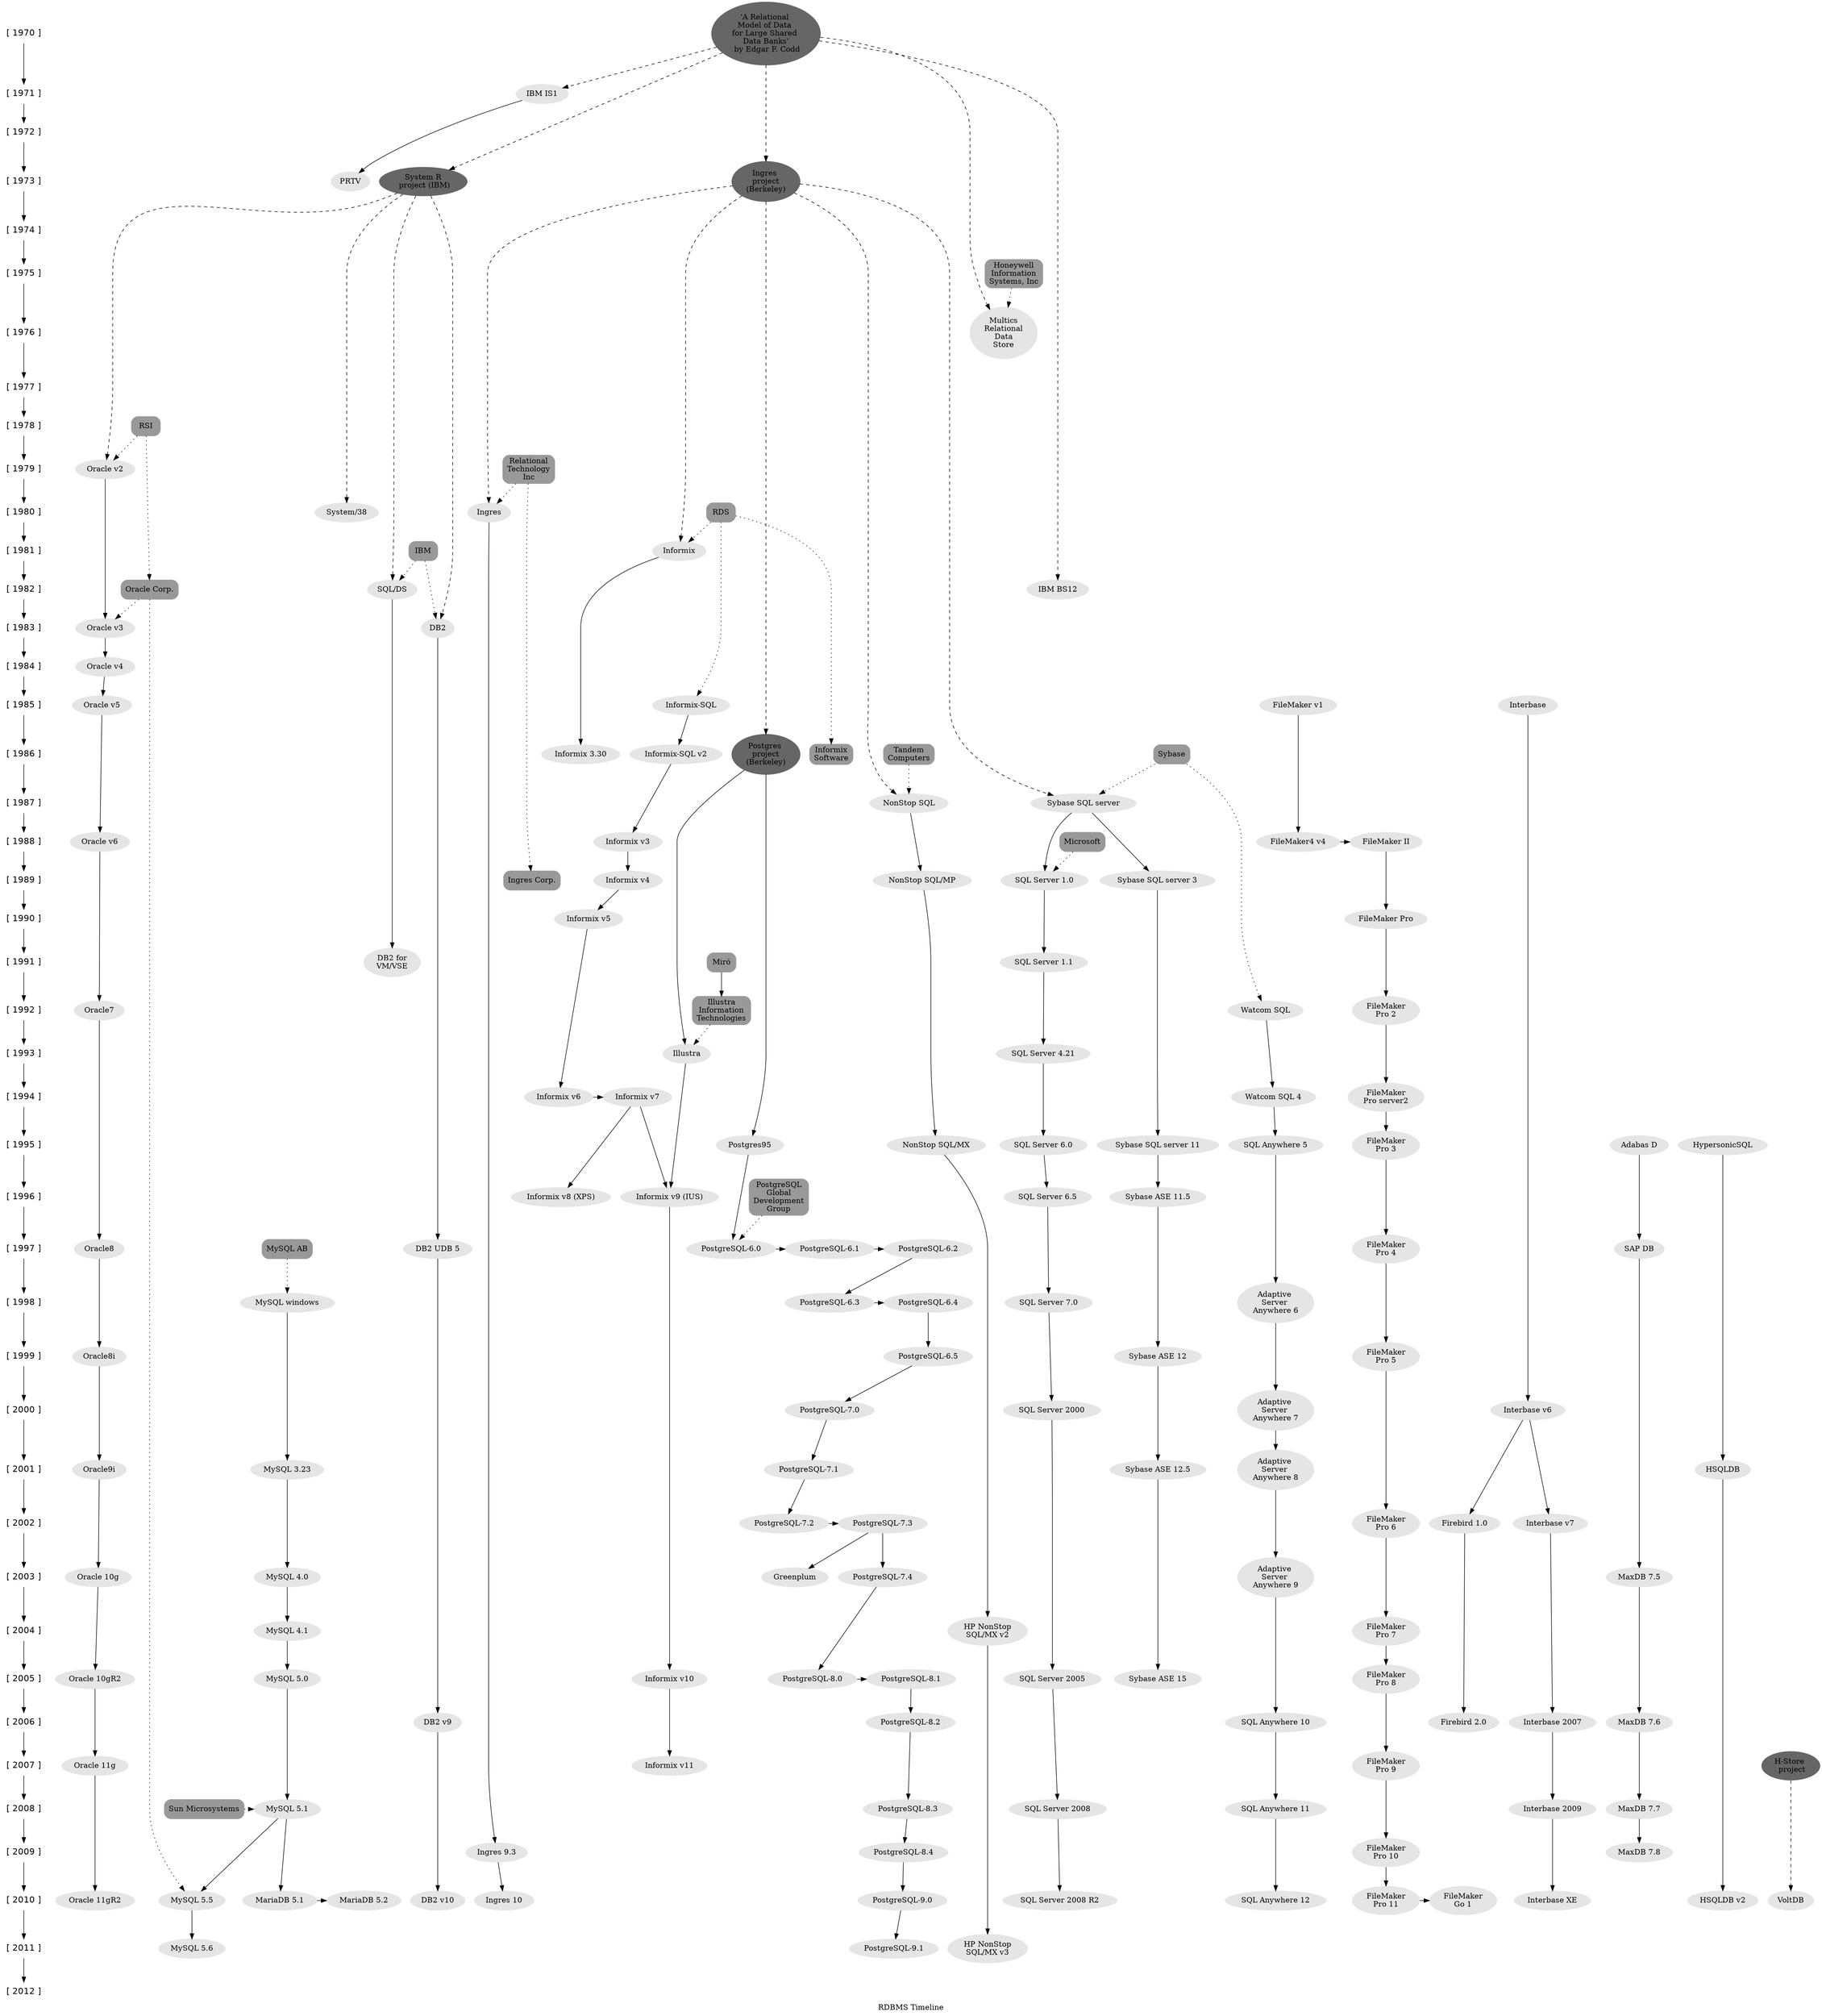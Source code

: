 /* RDBMS timeline
 * 
 * File: RDBMS_timeline.dot
 *
 * Author: Rafael Martinez Guerrero / PostgreSQL-es
 * E-mail: rafael@postgresql.org.es
 * Web: http://www.postgresql.org.es/
 *
 * GIT repository: http://www.github.com/rafaelma/rdbms-timeline
 * 
 * The intention of this project is to create a timeline diagram with
 * information about the main RDBMS since the 70' up until now.
 *
 * This is a work in progress. If you have information which can make
 * this diagram better, please do not hesitate to contact me or send a
 * patch via GITHUB.
 *
 *
 */

digraph RDBMS_timeline {
K=4;
label="RDBMS Timeline"
imap=yes;
rankdir=TB;
ratio=fill;

/* 
 * *********************
 *  Rank - definitions
 * *********************
*/

 {rank=same; "[ 1970 ]" "'A Relational \nModel of Data \nfor Large Shared \nData Banks'\n by Edgar F. Codd"}
 {rank=same; "[ 1971 ]" "IBM IS1"}
 {rank=same; "[ 1972 ]" }
 {rank=same; "[ 1973 ]" "PRTV" "System R\n project (IBM)" "Ingres \nproject\n(Berkeley)"}
 {rank=same; "[ 1974 ]" }
 {rank=same; "[ 1975 ]" }
 {rank=same; "[ 1976 ]" "Multics\nRelational\nData\nStore"}
 {rank=same; "[ 1977 ]" }
 {rank=same; "[ 1978 ]" }
 {rank=same; "[ 1979 ]" "Oracle v2"}
 {rank=same; "[ 1980 ]" "Ingres" "System/38"}
 {rank=same; "[ 1981 ]" "Informix"}
 {rank=same; "[ 1982 ]" "IBM BS12" "Oracle Corp." "SQL/DS"}
 {rank=same; "[ 1983 ]" "DB2" "Oracle v3"}
 {rank=same; "[ 1984 ]" "Oracle v4"}
 {rank=same; "[ 1985 ]" "FileMaker v1" "Informix-SQL" "Interbase" "Oracle v5"}
 {rank=same; "[ 1986 ]" "Informix\nSoftware" "Informix-SQL v2" "Informix 3.30" "Postgres \nproject\n(Berkeley)"}
 {rank=same; "[ 1987 ]" "NonStop SQL" "Sybase SQL server"}
 {rank=same; "[ 1988 ]" "FileMaker4 v4" "FileMaker II" "Informix v3" "Oracle v6"}
 {rank=same; "[ 1989 ]" "Informix v4" "Ingres Corp." "NonStop SQL/MP" "SQL Server 1.0" "Sybase SQL server 3"}
 {rank=same; "[ 1990 ]" "FileMaker Pro" "Informix v5"}
 {rank=same; "[ 1991 ]"  "DB2 for\nVM/VSE" "SQL Server 1.1"}
 {rank=same; "[ 1992 ]" "FileMaker\nPro 2" "Oracle7" "Watcom SQL"}
 {rank=same; "[ 1993 ]" "Illustra" "SQL Server 4.21"}
 {rank=same; "[ 1994 ]" "FileMaker\nPro server2" "Informix v6" "Informix v7" "Watcom SQL 4"}
 {rank=same; "[ 1995 ]" "Adabas D" "FileMaker\nPro 3" "HypersonicSQL" "NonStop SQL/MX" "Postgres95" "SQL Anywhere 5" "SQL Server 6.0" "Sybase SQL server 11"}
 {rank=same; "[ 1996 ]" "Informix v8 (XPS)" "Informix v9 (IUS)" "SQL Server 6.5" "Sybase ASE 11.5"}
 {rank=same; "[ 1997 ]" "DB2 UDB 5" "FileMaker\nPro 4" "PostgreSQL-6.0" "PostgreSQL-6.1" "PostgreSQL-6.2" "Oracle8" "SAP DB"}
 {rank=same; "[ 1998 ]" "Adaptive \nServer \nAnywhere 6" "MySQL windows" "PostgreSQL-6.3" "PostgreSQL-6.4" "SQL Server 7.0"}
 {rank=same; "[ 1999 ]" "FileMaker\nPro 5" "PostgreSQL-6.5" "Oracle8i" "Sybase ASE 12"}
 {rank=same; "[ 2000 ]" "Adaptive \nServer \nAnywhere 7" "Interbase v6" "PostgreSQL-7.0" "SQL Server 2000"}
 {rank=same; "[ 2001 ]" "Adaptive \nServer \nAnywhere 8" "HSQLDB" "MySQL 3.23" "Oracle9i" "PostgreSQL-7.1" "Sybase ASE 12.5"}
 {rank=same; "[ 2002 ]" "FileMaker\nPro 6" "Firebird 1.0" "Interbase v7" "PostgreSQL-7.2" "PostgreSQL-7.3"}
 {rank=same; "[ 2003 ]" "Adaptive \nServer \nAnywhere 9" "Greenplum" "MaxDB 7.5" "MySQL 4.0" "PostgreSQL-7.4" "Oracle 10g"}
 {rank=same; "[ 2004 ]" "FileMaker\nPro 7" "MySQL 4.1" "HP NonStop\nSQL/MX v2"}
 {rank=same; "[ 2005 ]" "FileMaker\nPro 8" "Informix v10" "MySQL 5.0" "PostgreSQL-8.0" "PostgreSQL-8.1" "Oracle 10gR2" "SQL Server 2005" "Sybase ASE 15"}
 {rank=same; "[ 2006 ]" "Firebird 2.0" "Interbase 2007" "MaxDB 7.6" "SQL Anywhere 10" "DB2 v9" "PostgreSQL-8.2"}
 {rank=same; "[ 2007 ]" "FileMaker\nPro 9" "H-Store \n project" "Informix v11" "Oracle 11g" }
 {rank=same; "[ 2008 ]" "Interbase 2009" "MySQL 5.1" "PostgreSQL-8.3" "MaxDB 7.7" "SQL Anywhere 11" "SQL Server 2008" "Sun Microsystems"}
 {rank=same; "[ 2009 ]" "FileMaker\nPro 10" "Ingres 9.3" "PostgreSQL-8.4"}
 {rank=same; "[ 2010 ]" "FileMaker\nPro 11" "FileMaker\nGo 1" "HSQLDB v2" "Interbase XE" "SQL Anywhere 12" "DB2 v10" "Ingres 10" "MariaDB 5.1" "MariaDB 5.2" "MySQL 5.5" "Oracle 11gR2" "PostgreSQL-9.0" "SQL Server 2008 R2" "VoltDB"}
 {rank=same; "[ 2011 ]" "HP NonStop\nSQL/MX v3" "MySQL 5.6" "PostgreSQL-9.1"}
 {rank=same; "[ 2012 ]" }


/* 
 * *******************
 * Year - nodes
 * *******************
*/

 "[ 1970 ]" [fontsize=16, fontname="Helvetica", shape = plaintext];
 "[ 1971 ]" [fontsize=16, fontname="Helvetica", shape = plaintext];
 "[ 1972 ]" [fontsize=16, fontname="Helvetica", shape = plaintext];
 "[ 1973 ]" [fontsize=16, fontname="Helvetica", shape = plaintext];
 "[ 1974 ]" [fontsize=16, fontname="Helvetica", shape = plaintext];
 "[ 1975 ]" [fontsize=16, fontname="Helvetica", shape = plaintext];
 "[ 1976 ]" [fontsize=16, fontname="Helvetica", shape = plaintext];
 "[ 1977 ]" [fontsize=16, fontname="Helvetica", shape = plaintext];
 "[ 1978 ]" [fontsize=16, fontname="Helvetica", shape = plaintext];
 "[ 1979 ]" [fontsize=16, fontname="Helvetica", shape = plaintext];
 "[ 1980 ]" [fontsize=16, fontname="Helvetica", shape = plaintext];
 "[ 1981 ]" [fontsize=16, fontname="Helvetica", shape = plaintext];
 "[ 1982 ]" [fontsize=16, fontname="Helvetica", shape = plaintext];
 "[ 1983 ]" [fontsize=16, fontname="Helvetica", shape = plaintext];
 "[ 1984 ]" [fontsize=16, fontname="Helvetica", shape = plaintext];
 "[ 1985 ]" [fontsize=16, fontname="Helvetica", shape = plaintext];
 "[ 1986 ]" [fontsize=16, fontname="Helvetica", shape = plaintext];
 "[ 1987 ]" [fontsize=16, fontname="Helvetica", shape = plaintext];
 "[ 1988 ]" [fontsize=16, fontname="Helvetica", shape = plaintext];
 "[ 1989 ]" [fontsize=16, fontname="Helvetica", shape = plaintext];
 "[ 1990 ]" [fontsize=16, fontname="Helvetica", shape = plaintext];
 "[ 1991 ]" [fontsize=16, fontname="Helvetica", shape = plaintext];
 "[ 1992 ]" [fontsize=16, fontname="Helvetica", shape = plaintext];
 "[ 1993 ]" [fontsize=16, fontname="Helvetica", shape = plaintext];
 "[ 1994 ]" [fontsize=16, fontname="Helvetica", shape = plaintext];
 "[ 1995 ]" [fontsize=16, fontname="Helvetica", shape = plaintext];
 "[ 1996 ]" [fontsize=16, fontname="Helvetica", shape = plaintext];
 "[ 1997 ]" [fontsize=16, fontname="Helvetica", shape = plaintext];
 "[ 1998 ]" [fontsize=16, fontname="Helvetica", shape = plaintext];
 "[ 1999 ]" [fontsize=16, fontname="Helvetica", shape = plaintext];
 "[ 2000 ]" [fontsize=16, fontname="Helvetica", shape = plaintext];
 "[ 2001 ]" [fontsize=16, fontname="Helvetica", shape = plaintext];
 "[ 2002 ]" [fontsize=16, fontname="Helvetica", shape = plaintext];
 "[ 2003 ]" [fontsize=16, fontname="Helvetica", shape = plaintext];
 "[ 2004 ]" [fontsize=16, fontname="Helvetica", shape = plaintext];
 "[ 2005 ]" [fontsize=16, fontname="Helvetica", shape = plaintext];
 "[ 2006 ]" [fontsize=16, fontname="Helvetica", shape = plaintext];
 "[ 2007 ]" [fontsize=16, fontname="Helvetica", shape = plaintext];
 "[ 2008 ]" [fontsize=16, fontname="Helvetica", shape = plaintext];
 "[ 2009 ]" [fontsize=16, fontname="Helvetica", shape = plaintext];
 "[ 2010 ]" [fontsize=16, fontname="Helvetica", shape = plaintext];
 "[ 2011 ]" [fontsize=16, fontname="Helvetica", shape = plaintext];
 "[ 2012 ]" [fontsize=16, fontname="Helvetica", shape = plaintext];


/* 
 * ************************ 
 * Year - relations
 * ************************
*/

"[ 1970 ]" -> "[ 1971 ]" -> "[ 1972 ]" -> "[ 1973 ]" -> "[ 1974 ]" -> "[ 1975 ]" -> "[ 1976 ]" -> "[ 1977 ]" -> "[ 1978 ]" -> "[ 1979 ]" -> "[ 1980 ]" -> "[ 1981 ]" -> "[ 1982 ]" -> "[ 1983 ]" -> "[ 1984 ]" -> "[ 1985 ]" -> "[ 1986 ]" -> "[ 1987 ]" -> "[ 1988 ]" -> "[ 1989 ]" -> "[ 1990 ]" -> "[ 1991 ]" -> "[ 1992 ]" -> "[ 1993 ]" -> "[ 1994 ]" -> "[ 1995 ]" -> "[ 1996 ]" -> "[ 1997 ]" -> "[ 1998 ]" -> "[ 1999 ]" -> "[ 2000 ]" -> "[ 2001 ]" -> "[ 2002 ]" -> "[ 2003 ]" -> "[ 2004 ]" -> "[ 2005 ]" -> "[ 2006 ]" -> "[ 2007 ]" -> "[ 2008 ]" -> "[ 2009 ]" -> "[ 2010 ]" -> "[ 2011 ]" -> "[ 2012 ]"


/* 
 *
 * Paper / Project - nodes
 *
 */

"'A Relational \nModel of Data \nfor Large Shared \nData Banks'\n by Edgar F. Codd" [style=dotted, style="filled,rounded", color="grey40"];

"H-Store \n project" [style="filled", color="grey40"];
"Ingres \nproject\n(Berkeley)" [style="filled", color="grey40"];
"Postgres \nproject\n(Berkeley)" [style="filled", color="grey40"];
"System R\n project (IBM)" [style="filled", color="grey40"];


/* 
 * 
 * Company  - nodes
 *
 */

"Honeywell\nInformation\nSystems, Inc" [style=dotted, shape=box, style="filled,rounded", color="grey60"];

"IBM" [style=dotted, shape=box, style="filled,rounded", color="grey60"];

"Illustra\nInformation\nTechnologies" [style=dotted, shape=box, style="filled,rounded", color="grey60"];

"Informix\nSoftware" [style=dotted, shape=box style="filled,rounded", color="grey60"];

"Ingres Corp." [style=dotted, shape=box style="filled,rounded", color="grey60"];

"Microsoft" [style=dotted, shape=box style="filled,rounded", color="grey60"];

"Miró"  [style=dotted, shape=box style="filled,rounded", color="grey60"];

"MySQL AB" [style=dotted, shape=box style="filled,rounded", color="grey60"];

"Oracle Corp." [style=dotted, shape=box style="filled,rounded", color="grey60"];

"PostgreSQL\nGlobal\nDevelopment\nGroup" [style=dotted, shape=box style="filled,rounded", color="grey60"];

"RDS"  [style=dotted, shape=box style="filled,rounded", color="grey60"];

"Relational\nTechnology\nInc"  [style=dotted, shape=box style="filled,rounded", color="grey60"];

"RSI" [style=dotted, shape=box style="filled,rounded", color="grey60"];

"Sun Microsystems" [style=dotted, shape=box style="filled,rounded", color="grey60"];

"Sybase" [style=dotted, shape=box style="filled,rounded", color="grey60"];

"Tandem\nComputers" [style=dotted, shape=box style="filled,rounded", color="grey60"];

/* 
 * 
 * Database  - nodes
 *
 */


"Adabas D" [style=filled, color=grey90];
"SAP DB" [style=filled, color=grey90];
"MaxDB 7.5" [style=filled, color=grey90];
"MaxDB 7.6" [style=filled, color=grey90];
"MaxDB 7.7" [style=filled, color=grey90];
"MaxDB 7.8" [style=filled, color=grey90];


/* DB2 */

"DB2" [style=filled, color=grey90];
"DB2 UDB 5" [style=filled, color=grey90];
"DB2 v9" [style=filled, color=grey90];
"DB2 v10" [style=filled, color=grey90];

/* Filemaker */

"FileMaker v1" [style=filled, color=grey90];
"FileMaker4 v4" [style=filled, color=grey90];
"FileMaker II" [style=filled, color=grey90];
"FileMaker Pro" [style=filled, color=grey90];
"FileMaker\nPro 2" [style=filled, color=grey90];
"FileMaker\nPro server2" [style=filled, color=grey90];
"FileMaker\nPro 3" [style=filled, color=grey90];
"FileMaker\nPro 4" [style=filled, color=grey90];
"FileMaker\nPro 5" [style=filled, color=grey90];
"FileMaker\nPro 6" [style=filled, color=grey90];
"FileMaker\nPro 7" [style=filled, color=grey90];
"FileMaker\nPro 8" [style=filled, color=grey90];
"FileMaker\nPro 9" [style=filled, color=grey90];
"FileMaker\nPro 10" [style=filled, color=grey90];
"FileMaker\nPro 11" [style=filled, color=grey90];
"FileMaker\nGo 1" [style=filled, color=grey90];


"Ingres" [style=filled, color=grey90];
"Ingres 9.3" [style=filled, color=grey90];
"Ingres 10" [style=filled, color=grey90];

"Interbase" [style=filled, color=grey90];
"Interbase v6" [style=filled, color=grey90];
"Interbase v7" [style=filled, color=grey90];
"Interbase 2007" [style=filled, color=grey90];
"Interbase 2009" [style=filled, color=grey90];
"Interbase XE" [style=filled, color=grey90];

"Firebird 1.0" [style=filled, color=grey90];
"Firebird 2.0" [style=filled, color=grey90];

"MariaDB 5.1" [style=filled, color=grey90];
"MariaDB 5.2" [style=filled, color=grey90];



/* Greenplum */

"Greenplum" [style=filled, color=grey90];


"HypersonicSQL" [style=filled, color=grey90];
"HSQLDB" [style=filled, color=grey90];
"HSQLDB v2" [style=filled, color=grey90];



"IBM IS1" [style=filled, color=grey90];
"PRTV" [style=filled, color=grey90];


"Illustra" [style=filled, color=grey90];

"Informix" [style=filled, color=grey90];
"Informix 3.30" [style=filled, color=grey90];
"Informix-SQL" [style=filled, color=grey90];
"Informix-SQL v2" [style=filled, color=grey90];
"Informix v3" [style=filled, color=grey90];
"Informix v4" [style=filled, color=grey90];
"Informix v5" [style=filled, color=grey90];
"Informix v6" [style=filled, color=grey90];
"Informix v7" [style=filled, color=grey90];
"Informix v8 (XPS)" [style=filled, color=grey90];
"Informix v9 (IUS)" [style=filled, color=grey90];
"Informix v10" [style=filled, color=grey90];
"Informix v11" [style=filled, color=grey90];

/* MySQL */

"MySQL windows" [style=filled, color=grey90];
"MySQL 3.23" [style=filled, color=grey90];
"MySQL 4.0" [style=filled, color=grey90];
"MySQL 4.1" [style=filled, color=grey90];
"MySQL 5.0" [style=filled, color=grey90];
"MySQL 5.1" [style=filled, color=grey90];
"MySQL 5.5" [style=filled, color=grey90];
"MySQL 5.6" [style=filled, color=grey90];

"NonStop SQL" [style=filled, color=grey90];
"NonStop SQL/MP" [style=filled, color=grey90];
"NonStop SQL/MX" [style=filled, color=grey90];
"HP NonStop\nSQL/MX v2" [style=filled, color=grey90];
"HP NonStop\nSQL/MX v3" [style=filled, color=grey90];

/* Oracle */

"Oracle v2" [style=filled, color=grey90];
"Oracle v3" [style=filled, color=grey90];
"Oracle v4" [style=filled, color=grey90];
"Oracle v5" [style=filled, color=grey90];
"Oracle v6" [style=filled, color=grey90];
"Oracle7" [style=filled, color=grey90];
"Oracle8" [style=filled, color=grey90];
"Oracle8i" [style=filled, color=grey90];
"Oracle9i" [style=filled, color=grey90];
"Oracle 10g" [style=filled, color=grey90];
"Oracle 10gR2" [style=filled, color=grey90];
"Oracle 11g" [style=filled, color=grey90];
"Oracle 11gR2" [style=filled, color=grey90];


/* PostgreSQL */

"Postgres95" [style=filled, color=grey90];
"PostgreSQL-6.0" [style=filled, color=grey90];
"PostgreSQL-6.1" [style=filled, color=grey90];
"PostgreSQL-6.2" [style=filled, color=grey90];
"PostgreSQL-6.3" [style=filled, color=grey90];
"PostgreSQL-6.4" [style=filled, color=grey90];
"PostgreSQL-6.5" [style=filled, color=grey90];
"PostgreSQL-7.0" [style=filled, color=grey90];
"PostgreSQL-7.1" [style=filled, color=grey90];
"PostgreSQL-7.2" [style=filled, color=grey90];
"PostgreSQL-7.3" [style=filled, color=grey90];
"PostgreSQL-7.4" [style=filled, color=grey90];
"PostgreSQL-8.0" [style=filled, color=grey90];
"PostgreSQL-8.1" [style=filled, color=grey90];
"PostgreSQL-8.2" [style=filled, color=grey90];
"PostgreSQL-8.3" [style=filled, color=grey90];
"PostgreSQL-8.4" [style=filled, color=grey90];
"PostgreSQL-9.0" [style=filled, color=grey90];
"PostgreSQL-9.1" [style=filled, color=grey90];


/* Microsoft SQL Server */

"SQL Server 1.0" [style=filled, color=grey90];
"SQL Server 1.1" [style=filled, color=grey90];
"SQL Server 4.21" [style=filled, color=grey90];
"SQL Server 6.0" [style=filled, color=grey90];
"SQL Server 6.5" [style=filled, color=grey90];
"SQL Server 7.0" [style=filled, color=grey90];
"SQL Server 2000" [style=filled, color=grey90];
"SQL Server 2005" [style=filled, color=grey90];
"SQL Server 2008" [style=filled, color=grey90];
"SQL Server 2008 R2" [style=filled, color=grey90];

/* SQL Anywhere */

"Watcom SQL" [style=filled, color=grey90];
"Watcom SQL 4" [style=filled, color=grey90];
"SQL Anywhere 5" [style=filled, color=grey90];
"Adaptive \nServer \nAnywhere 6" [style=filled, color=grey90];
"Adaptive \nServer \nAnywhere 7" [style=filled, color=grey90];
"Adaptive \nServer \nAnywhere 8" [style=filled, color=grey90];
"Adaptive \nServer \nAnywhere 9" [style=filled, color=grey90];
"SQL Anywhere 10" [style=filled, color=grey90];
"SQL Anywhere 11" [style=filled, color=grey90];
"SQL Anywhere 12" [style=filled, color=grey90];

/* Sybase */

"Sybase SQL server" [style=filled, color=grey90];
"Sybase SQL server 3" [style=filled, color=grey90];
"Sybase SQL server 11" [style=filled, color=grey90];
"Sybase ASE 11.5" [style=filled, color=grey90];
"Sybase ASE 12" [style=filled, color=grey90];
"Sybase ASE 12.5" [style=filled, color=grey90];
"Sybase ASE 15" [style=filled, color=grey90];


"SQL/DS" [style=filled, color=grey90];
"DB2 for\nVM/VSE" [style=filled, color=grey90];

"System/38" [style=filled, color=grey90];

"IBM BS12" [style=filled, color=grey90];
"Multics\nRelational\nData\nStore" [style=filled, color=grey90];
"VoltDB" [style=filled, color=grey90];

/* 
 *
 * Paper / Project / database - relations
 *
 */

"'A Relational \nModel of Data \nfor Large Shared \nData Banks'\n by Edgar F. Codd" -> "Ingres \nproject\n(Berkeley)" [style=dashed];
"'A Relational \nModel of Data \nfor Large Shared \nData Banks'\n by Edgar F. Codd" -> "System R\n project (IBM)" [style=dashed];
"'A Relational \nModel of Data \nfor Large Shared \nData Banks'\n by Edgar F. Codd" -> "IBM IS1" [style=dashed];
"'A Relational \nModel of Data \nfor Large Shared \nData Banks'\n by Edgar F. Codd" -> "IBM BS12" [style=dashed];
"'A Relational \nModel of Data \nfor Large Shared \nData Banks'\n by Edgar F. Codd" -> "Multics\nRelational\nData\nStore" [style=dashed];


"H-Store \n project" -> "VoltDB" [style=dashed];

"Ingres \nproject\n(Berkeley)" -> "Informix" [style=dashed];
"Ingres \nproject\n(Berkeley)" -> "NonStop SQL" [style=dashed];
"Ingres \nproject\n(Berkeley)" -> "Postgres \nproject\n(Berkeley)" [style=dashed];
"Ingres \nproject\n(Berkeley)" -> "Sybase SQL server" [style=dashed];
"Ingres \nproject\n(Berkeley)" -> "Ingres" [style=dashed];

"Postgres \nproject\n(Berkeley)" -> "Illustra";
"Postgres \nproject\n(Berkeley)" -> "Postgres95";

"System R\n project (IBM)" -> "DB2" [style=dashed];
"System R\n project (IBM)" -> "System/38" [style=dashed];
"System R\n project (IBM)" -> "SQL/DS" [style=dashed];
"System R\n project (IBM)" -> "Oracle v2" [style=dashed];

/* 
 * 
 * Company / database - relations
 *
 */

"Honeywell\nInformation\nSystems, Inc" -> "Multics\nRelational\nData\nStore" [style=dotted];

"IBM" -> "DB2" [style=dotted];
"IBM" -> "SQL/DS" [style=dotted];

"Illustra\nInformation\nTechnologies" -> "Illustra" [style=dotted];

/*"Informix\nSoftware" -> "Informix-SQL v2" [style=dotted];*/

"Microsoft" -> "SQL Server 1.0" [style=dotted];

"Miró" -> "Illustra\nInformation\nTechnologies";

"MySQL AB" -> "MySQL windows" [style=dotted];

"Oracle Corp." -> "Oracle v3" [style=dotted];
"Oracle Corp." -> "MySQL 5.5" [style=dotted];

"PostgreSQL\nGlobal\nDevelopment\nGroup" -> "PostgreSQL-6.0" [style=dotted];

"RDS" -> "Informix" [style=dotted];
"RDS" -> "Informix-SQL" [style=dotted];
"RDS" -> "Informix\nSoftware" [style=dotted];

"Relational\nTechnology\nInc" -> "Ingres" [style=dotted];
"Relational\nTechnology\nInc" -> "Ingres Corp." [style=dotted];

"RSI" -> "Oracle v2" [style=dotted];
"RSI" -> "Oracle Corp." [style=dotted];

"Sun Microsystems" -> "MySQL 5.1" [style=dotted];

"Sybase" -> "Sybase SQL server" [style=dotted];
"Sybase" -> "Watcom SQL" [style=dotted];

"Tandem\nComputers" -> "NonStop SQL" [style=dotted];


/* 
 *
 * Database - relations
 *
 */



"Adabas D" -> "SAP DB" -> "MaxDB 7.5" -> "MaxDB 7.6" -> "MaxDB 7.7" -> "MaxDB 7.8";

"DB2" -> "DB2 UDB 5" -> "DB2 v9" -> "DB2 v10";

"FileMaker v1" -> "FileMaker4 v4" -> "FileMaker II" -> "FileMaker Pro" -> "FileMaker\nPro 2" -> "FileMaker\nPro server2" -> "FileMaker\nPro 3" -> "FileMaker\nPro 4" -> "FileMaker\nPro 5" -> "FileMaker\nPro 6" -> "FileMaker\nPro 7" ->  "FileMaker\nPro 8" -> "FileMaker\nPro 9" ->  "FileMaker\nPro 10" ->  "FileMaker\nPro 11" ->  "FileMaker\nGo 1";

"HypersonicSQL" -> "HSQLDB" -> "HSQLDB v2";

"IBM IS1" -> "PRTV";

"Illustra" -> "Informix v9 (IUS)";

"Informix" -> "Informix 3.30";
"Informix-SQL" -> "Informix-SQL v2" -> "Informix v3" -> "Informix v4" -> "Informix v5" -> "Informix v6" -> "Informix v7" -> "Informix v8 (XPS)" ;
"Informix v7" -> "Informix v9 (IUS)" -> "Informix v10" -> "Informix v11";

"Ingres" -> "Ingres 9.3" -> "Ingres 10";

"Interbase" -> "Interbase v6" -> "Interbase v7" -> "Interbase 2007" -> "Interbase 2009" -> "Interbase XE";
"Interbase v6" -> "Firebird 1.0" -> "Firebird 2.0" ;

"MariaDB 5.1" -> "MariaDB 5.2";

"MySQL windows" -> "MySQL 3.23" -> "MySQL 4.0" -> "MySQL 4.1" -> "MySQL 5.0" -> "MySQL 5.1" -> "MySQL 5.5" -> "MySQL 5.6";
"MySQL 5.1" -> "MariaDB 5.1";

"NonStop SQL" -> "NonStop SQL/MP" -> "NonStop SQL/MX" -> "HP NonStop\nSQL/MX v2" -> "HP NonStop\nSQL/MX v3";

"Oracle v2" -> "Oracle v3" -> "Oracle v4" -> "Oracle v5" -> "Oracle v6" -> "Oracle7" -> "Oracle8" -> "Oracle8i" -> "Oracle9i" -> "Oracle 10g" -> "Oracle 10gR2" -> "Oracle 11g" -> "Oracle 11gR2";

"Postgres95" -> "PostgreSQL-6.0";
"PostgreSQL-6.0" -> "PostgreSQL-6.1";
"PostgreSQL-6.1" -> "PostgreSQL-6.2"; 
"PostgreSQL-6.2" -> "PostgreSQL-6.3"; 
"PostgreSQL-6.3" -> "PostgreSQL-6.4"; 
"PostgreSQL-6.4" -> "PostgreSQL-6.5";
"PostgreSQL-6.5" -> "PostgreSQL-7.0";
"PostgreSQL-7.0" -> "PostgreSQL-7.1"; 
"PostgreSQL-7.1" -> "PostgreSQL-7.2"; 
"PostgreSQL-7.2" -> "PostgreSQL-7.3"; 
"PostgreSQL-7.3" -> "PostgreSQL-7.4";
"PostgreSQL-7.4" -> "PostgreSQL-8.0";
"PostgreSQL-8.0" -> "PostgreSQL-8.1";
"PostgreSQL-8.1" -> "PostgreSQL-8.2";
"PostgreSQL-8.2" -> "PostgreSQL-8.3";
"PostgreSQL-8.3" -> "PostgreSQL-8.4";
"PostgreSQL-8.4" -> "PostgreSQL-9.0";
"PostgreSQL-9.0" -> "PostgreSQL-9.1";

"PostgreSQL-7.3" -> "Greenplum";


"SQL/DS" -> "DB2 for\nVM/VSE";

"SQL Server 1.0" -> "SQL Server 1.1" -> "SQL Server 4.21" -> "SQL Server 6.0" -> "SQL Server 6.5" -> "SQL Server 7.0" -> "SQL Server 2000" -> "SQL Server 2005" -> "SQL Server 2008"  -> "SQL Server 2008 R2"

"Sybase SQL server" -> "SQL Server 1.0";
"Sybase SQL server" -> "Sybase SQL server 3";
"Sybase SQL server 3" -> "Sybase SQL server 11" -> "Sybase ASE 11.5" -> "Sybase ASE 12" -> "Sybase ASE 12.5" -> "Sybase ASE 15";


"Watcom SQL" -> "Watcom SQL 4" -> "SQL Anywhere 5" -> "Adaptive \nServer \nAnywhere 6" -> "Adaptive \nServer \nAnywhere 7" -> "Adaptive \nServer \nAnywhere 8" -> "Adaptive \nServer \nAnywhere 9" -> "SQL Anywhere 10" -> "SQL Anywhere 11" -> "SQL Anywhere 12";

}